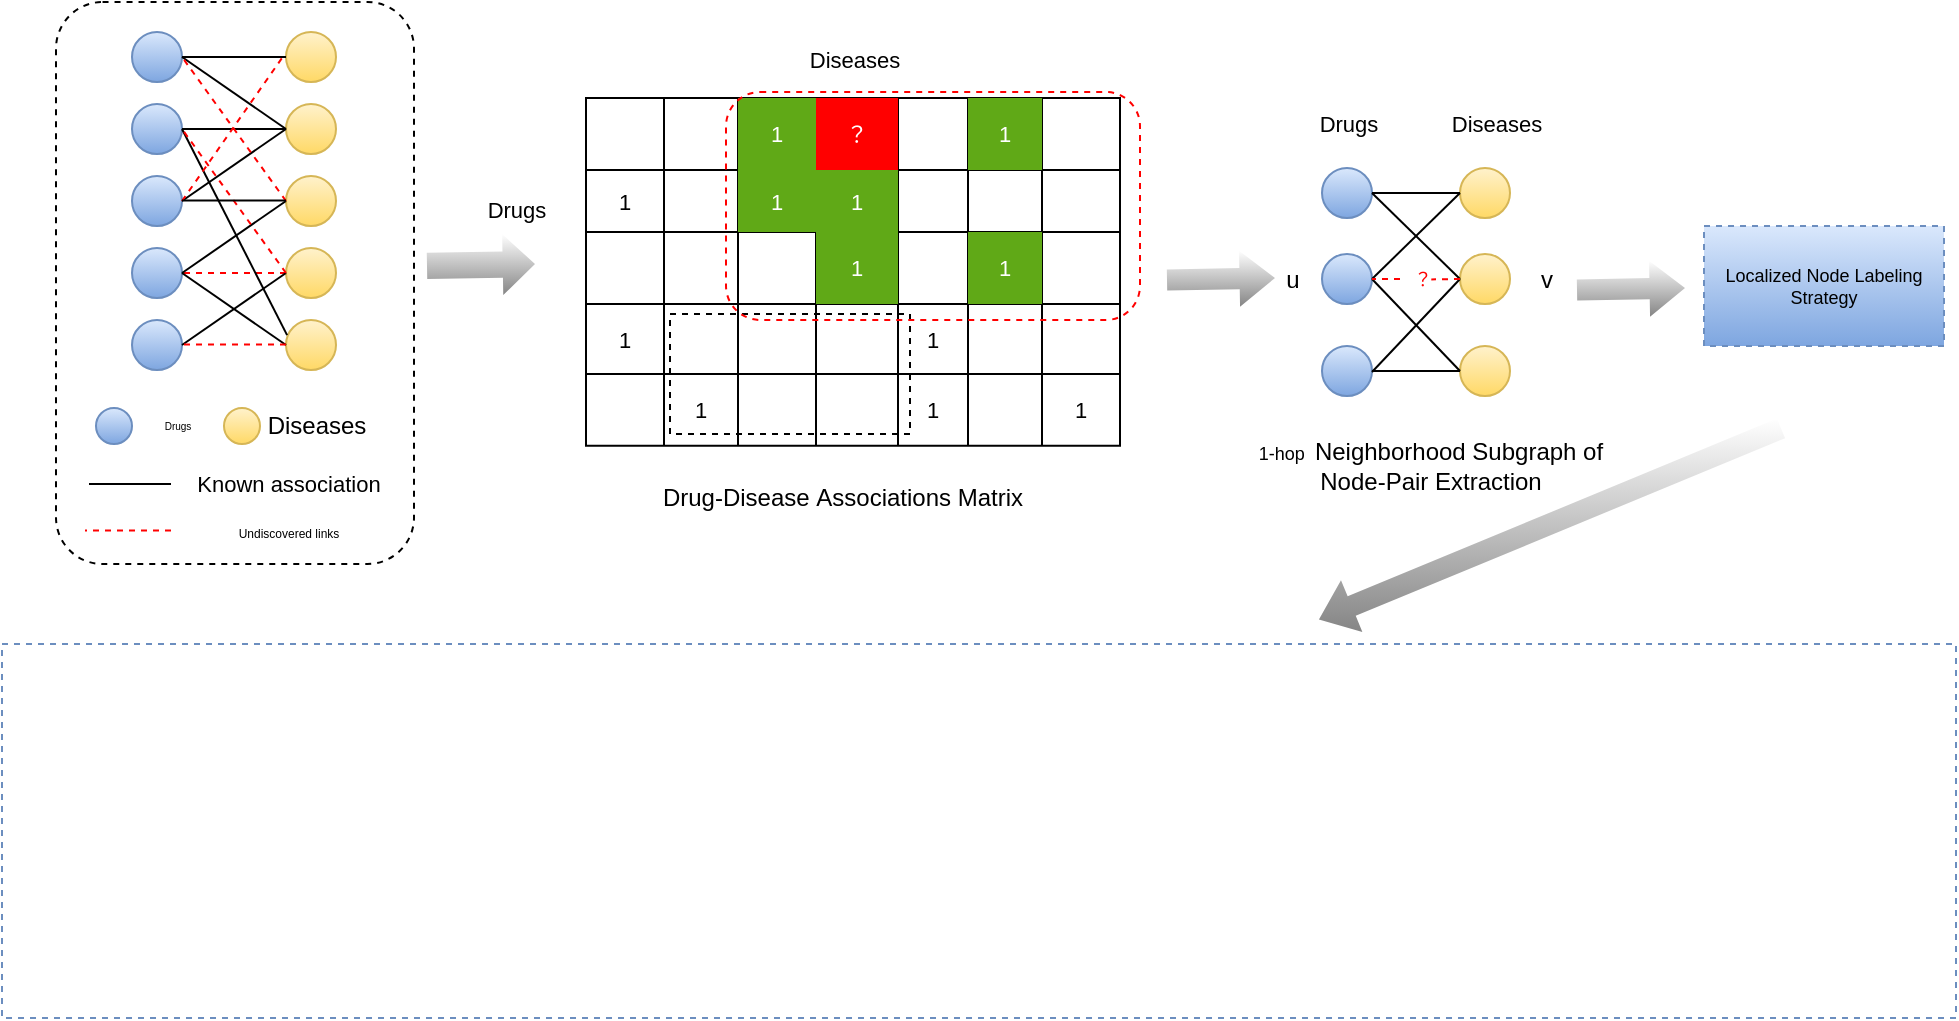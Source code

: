 <mxfile version="17.4.0" type="github"><diagram id="nzichOOmSURMl8vuzd4C" name="Page-1"><mxGraphModel dx="941" dy="1545" grid="0" gridSize="10" guides="1" tooltips="1" connect="1" arrows="1" fold="1" page="0" pageScale="1" pageWidth="1169" pageHeight="827" math="0" shadow="0"><root><mxCell id="0"/><mxCell id="1" style="" parent="0"/><mxCell id="6YiGRtF6zz8yhD4ga1EQ-23" value="" style="rounded=1;whiteSpace=wrap;html=1;glass=1;fillColor=none;dashed=1;strokeWidth=1;shadow=0;arcSize=13;" vertex="1" parent="1"><mxGeometry x="615" y="-547" width="179" height="281" as="geometry"/></mxCell><mxCell id="6YiGRtF6zz8yhD4ga1EQ-24" value="" style="ellipse;whiteSpace=wrap;html=1;aspect=fixed;rounded=0;sketch=0;strokeWidth=1;fillColor=#dae8fc;strokeColor=#6c8ebf;gradientColor=#7ea6e0;" vertex="1" parent="1"><mxGeometry x="653" y="-532" width="25" height="25" as="geometry"/></mxCell><mxCell id="6YiGRtF6zz8yhD4ga1EQ-25" value="" style="ellipse;whiteSpace=wrap;html=1;aspect=fixed;rounded=0;sketch=0;strokeWidth=1;fillColor=#dae8fc;strokeColor=#6c8ebf;gradientColor=#7ea6e0;" vertex="1" parent="1"><mxGeometry x="653" y="-496" width="25" height="25" as="geometry"/></mxCell><mxCell id="6YiGRtF6zz8yhD4ga1EQ-26" value="" style="ellipse;whiteSpace=wrap;html=1;aspect=fixed;rounded=0;sketch=0;strokeWidth=1;fillColor=#dae8fc;strokeColor=#6c8ebf;gradientColor=#7ea6e0;" vertex="1" parent="1"><mxGeometry x="653" y="-460" width="25" height="25" as="geometry"/></mxCell><mxCell id="6YiGRtF6zz8yhD4ga1EQ-27" value="" style="ellipse;whiteSpace=wrap;html=1;aspect=fixed;rounded=0;sketch=0;strokeWidth=1;fillColor=#dae8fc;strokeColor=#6c8ebf;gradientColor=#7ea6e0;" vertex="1" parent="1"><mxGeometry x="653" y="-424" width="25" height="25" as="geometry"/></mxCell><mxCell id="6YiGRtF6zz8yhD4ga1EQ-28" value="" style="ellipse;whiteSpace=wrap;html=1;aspect=fixed;rounded=0;sketch=0;strokeWidth=1;fillColor=#dae8fc;strokeColor=#6c8ebf;gradientColor=#7ea6e0;" vertex="1" parent="1"><mxGeometry x="653" y="-388" width="25" height="25" as="geometry"/></mxCell><mxCell id="6YiGRtF6zz8yhD4ga1EQ-29" value="" style="ellipse;whiteSpace=wrap;html=1;aspect=fixed;rounded=0;sketch=0;strokeWidth=1;fillColor=#fff2cc;strokeColor=#d6b656;gradientColor=#ffd966;" vertex="1" parent="1"><mxGeometry x="730" y="-532" width="25" height="25" as="geometry"/></mxCell><mxCell id="6YiGRtF6zz8yhD4ga1EQ-30" value="" style="ellipse;whiteSpace=wrap;html=1;aspect=fixed;rounded=0;sketch=0;strokeWidth=1;fillColor=#fff2cc;strokeColor=#d6b656;gradientColor=#ffd966;" vertex="1" parent="1"><mxGeometry x="730" y="-496" width="25" height="25" as="geometry"/></mxCell><mxCell id="6YiGRtF6zz8yhD4ga1EQ-31" value="" style="ellipse;whiteSpace=wrap;html=1;aspect=fixed;rounded=0;sketch=0;strokeWidth=1;fillColor=#fff2cc;strokeColor=#d6b656;gradientColor=#ffd966;" vertex="1" parent="1"><mxGeometry x="730" y="-460" width="25" height="25" as="geometry"/></mxCell><mxCell id="6YiGRtF6zz8yhD4ga1EQ-32" value="" style="ellipse;whiteSpace=wrap;html=1;aspect=fixed;rounded=0;sketch=0;strokeWidth=1;fillColor=#fff2cc;strokeColor=#d6b656;gradientColor=#ffd966;" vertex="1" parent="1"><mxGeometry x="730" y="-424" width="25" height="25" as="geometry"/></mxCell><mxCell id="6YiGRtF6zz8yhD4ga1EQ-33" value="" style="ellipse;whiteSpace=wrap;html=1;aspect=fixed;rounded=0;sketch=0;strokeWidth=1;fillColor=#fff2cc;strokeColor=#d6b656;gradientColor=#ffd966;" vertex="1" parent="1"><mxGeometry x="730" y="-388" width="25" height="25" as="geometry"/></mxCell><mxCell id="6YiGRtF6zz8yhD4ga1EQ-34" value="" style="endArrow=none;html=1;rounded=1;sketch=0;curved=0;entryX=0;entryY=0.5;entryDx=0;entryDy=0;exitX=1;exitY=0.5;exitDx=0;exitDy=0;" edge="1" parent="1" source="6YiGRtF6zz8yhD4ga1EQ-24" target="6YiGRtF6zz8yhD4ga1EQ-29"><mxGeometry width="50" height="50" relative="1" as="geometry"><mxPoint x="685" y="-478" as="sourcePoint"/><mxPoint x="735" y="-528" as="targetPoint"/></mxGeometry></mxCell><mxCell id="6YiGRtF6zz8yhD4ga1EQ-35" value="" style="endArrow=none;html=1;rounded=1;sketch=0;curved=0;entryX=1;entryY=0.5;entryDx=0;entryDy=0;exitX=0;exitY=0.5;exitDx=0;exitDy=0;" edge="1" parent="1" source="6YiGRtF6zz8yhD4ga1EQ-30" target="6YiGRtF6zz8yhD4ga1EQ-24"><mxGeometry width="50" height="50" relative="1" as="geometry"><mxPoint x="769" y="-376" as="sourcePoint"/><mxPoint x="819" y="-426" as="targetPoint"/></mxGeometry></mxCell><mxCell id="6YiGRtF6zz8yhD4ga1EQ-36" value="" style="endArrow=none;html=1;rounded=1;sketch=0;curved=0;exitX=0;exitY=0.5;exitDx=0;exitDy=0;entryX=1;entryY=0.5;entryDx=0;entryDy=0;" edge="1" parent="1" source="6YiGRtF6zz8yhD4ga1EQ-30" target="6YiGRtF6zz8yhD4ga1EQ-25"><mxGeometry width="50" height="50" relative="1" as="geometry"><mxPoint x="768.0" y="-473.5" as="sourcePoint"/><mxPoint x="688" y="-509.5" as="targetPoint"/></mxGeometry></mxCell><mxCell id="6YiGRtF6zz8yhD4ga1EQ-41" value="" style="endArrow=none;html=1;rounded=1;sketch=0;curved=0;exitX=0;exitY=0.5;exitDx=0;exitDy=0;entryX=1;entryY=0.5;entryDx=0;entryDy=0;" edge="1" parent="1"><mxGeometry width="50" height="50" relative="1" as="geometry"><mxPoint x="730" y="-483.5" as="sourcePoint"/><mxPoint x="678" y="-447.5" as="targetPoint"/></mxGeometry></mxCell><mxCell id="6YiGRtF6zz8yhD4ga1EQ-42" value="" style="endArrow=none;html=1;rounded=1;sketch=0;curved=0;exitX=0;exitY=0.5;exitDx=0;exitDy=0;entryX=1;entryY=0.5;entryDx=0;entryDy=0;dashed=1;strokeColor=#FF0000;" edge="1" parent="1" source="6YiGRtF6zz8yhD4ga1EQ-32" target="6YiGRtF6zz8yhD4ga1EQ-27"><mxGeometry width="50" height="50" relative="1" as="geometry"><mxPoint x="740" y="-473.5" as="sourcePoint"/><mxPoint x="688" y="-437.5" as="targetPoint"/></mxGeometry></mxCell><mxCell id="6YiGRtF6zz8yhD4ga1EQ-43" value="" style="endArrow=none;html=1;rounded=1;sketch=0;curved=0;exitX=0;exitY=0.5;exitDx=0;exitDy=0;entryX=1;entryY=0.5;entryDx=0;entryDy=0;" edge="1" parent="1" source="6YiGRtF6zz8yhD4ga1EQ-32" target="6YiGRtF6zz8yhD4ga1EQ-28"><mxGeometry width="50" height="50" relative="1" as="geometry"><mxPoint x="740" y="-401.5" as="sourcePoint"/><mxPoint x="688" y="-401.5" as="targetPoint"/></mxGeometry></mxCell><mxCell id="6YiGRtF6zz8yhD4ga1EQ-44" value="" style="endArrow=none;html=1;rounded=1;sketch=0;curved=0;exitX=0;exitY=0.5;exitDx=0;exitDy=0;entryX=1;entryY=0.5;entryDx=0;entryDy=0;" edge="1" parent="1" source="6YiGRtF6zz8yhD4ga1EQ-31" target="6YiGRtF6zz8yhD4ga1EQ-27"><mxGeometry width="50" height="50" relative="1" as="geometry"><mxPoint x="750" y="-391.5" as="sourcePoint"/><mxPoint x="698" y="-391.5" as="targetPoint"/></mxGeometry></mxCell><mxCell id="6YiGRtF6zz8yhD4ga1EQ-45" value="" style="endArrow=none;html=1;rounded=1;sketch=0;curved=0;exitX=0;exitY=0.5;exitDx=0;exitDy=0;entryX=1;entryY=0.5;entryDx=0;entryDy=0;" edge="1" parent="1" source="6YiGRtF6zz8yhD4ga1EQ-33" target="6YiGRtF6zz8yhD4ga1EQ-27"><mxGeometry width="50" height="50" relative="1" as="geometry"><mxPoint x="760" y="-381.5" as="sourcePoint"/><mxPoint x="708" y="-381.5" as="targetPoint"/></mxGeometry></mxCell><mxCell id="6YiGRtF6zz8yhD4ga1EQ-46" value="" style="endArrow=none;html=1;rounded=1;sketch=0;curved=0;exitX=0.022;exitY=0.302;exitDx=0;exitDy=0;exitPerimeter=0;entryX=1;entryY=0.5;entryDx=0;entryDy=0;" edge="1" parent="1" source="6YiGRtF6zz8yhD4ga1EQ-33" target="6YiGRtF6zz8yhD4ga1EQ-25"><mxGeometry width="50" height="50" relative="1" as="geometry"><mxPoint x="770" y="-371.5" as="sourcePoint"/><mxPoint x="718" y="-371" as="targetPoint"/></mxGeometry></mxCell><mxCell id="6YiGRtF6zz8yhD4ga1EQ-47" value="" style="endArrow=none;html=1;rounded=1;sketch=0;curved=0;exitX=0;exitY=0.5;exitDx=0;exitDy=0;entryX=1;entryY=0.5;entryDx=0;entryDy=0;strokeColor=#FF0000;dashed=1;" edge="1" parent="1"><mxGeometry width="50" height="50" relative="1" as="geometry"><mxPoint x="730" y="-375.78" as="sourcePoint"/><mxPoint x="678" y="-375.78" as="targetPoint"/></mxGeometry></mxCell><mxCell id="6YiGRtF6zz8yhD4ga1EQ-48" value="" style="endArrow=none;html=1;rounded=1;sketch=0;curved=0;exitX=0;exitY=0.5;exitDx=0;exitDy=0;entryX=1;entryY=0.5;entryDx=0;entryDy=0;strokeColor=#FF0000;dashed=1;" edge="1" parent="1" source="6YiGRtF6zz8yhD4ga1EQ-31" target="6YiGRtF6zz8yhD4ga1EQ-24"><mxGeometry width="50" height="50" relative="1" as="geometry"><mxPoint x="740" y="-365.78" as="sourcePoint"/><mxPoint x="688" y="-365.78" as="targetPoint"/></mxGeometry></mxCell><mxCell id="6YiGRtF6zz8yhD4ga1EQ-49" value="" style="endArrow=none;html=1;rounded=1;sketch=0;curved=0;exitX=1;exitY=0.5;exitDx=0;exitDy=0;strokeColor=#FF0000;dashed=1;" edge="1" parent="1" source="6YiGRtF6zz8yhD4ga1EQ-26"><mxGeometry width="50" height="50" relative="1" as="geometry"><mxPoint x="750" y="-355.78" as="sourcePoint"/><mxPoint x="728" y="-519" as="targetPoint"/></mxGeometry></mxCell><mxCell id="6YiGRtF6zz8yhD4ga1EQ-50" value="" style="endArrow=none;html=1;rounded=1;sketch=0;curved=0;exitX=0;exitY=0.5;exitDx=0;exitDy=0;entryX=1;entryY=0.5;entryDx=0;entryDy=0;strokeColor=#FF0000;dashed=1;" edge="1" parent="1" source="6YiGRtF6zz8yhD4ga1EQ-32" target="6YiGRtF6zz8yhD4ga1EQ-25"><mxGeometry width="50" height="50" relative="1" as="geometry"><mxPoint x="760" y="-345.78" as="sourcePoint"/><mxPoint x="708" y="-345.78" as="targetPoint"/></mxGeometry></mxCell><mxCell id="6YiGRtF6zz8yhD4ga1EQ-53" value="" style="endArrow=none;html=1;rounded=1;sketch=0;curved=0;exitX=0;exitY=0.5;exitDx=0;exitDy=0;entryX=1;entryY=0.5;entryDx=0;entryDy=0;strokeColor=#000000;" edge="1" parent="1"><mxGeometry width="50" height="50" relative="1" as="geometry"><mxPoint x="730" y="-447.78" as="sourcePoint"/><mxPoint x="678" y="-447.78" as="targetPoint"/></mxGeometry></mxCell><mxCell id="6YiGRtF6zz8yhD4ga1EQ-55" value="" style="ellipse;whiteSpace=wrap;html=1;aspect=fixed;rounded=0;sketch=0;strokeWidth=1;fillColor=#dae8fc;strokeColor=#6c8ebf;gradientColor=#7ea6e0;" vertex="1" parent="1"><mxGeometry x="635" y="-344" width="18" height="18" as="geometry"/></mxCell><mxCell id="6YiGRtF6zz8yhD4ga1EQ-57" value="&lt;p&gt;&lt;font style=&quot;font-size: 6px&quot;&gt;Undiscovered links&lt;/font&gt;&lt;/p&gt;" style="text;html=1;align=center;verticalAlign=middle;resizable=0;points=[];autosize=1;strokeColor=none;fillColor=none;strokeWidth=1;" vertex="1" parent="1"><mxGeometry x="675.5" y="-304" width="111" height="42" as="geometry"/></mxCell><mxCell id="6YiGRtF6zz8yhD4ga1EQ-59" value="Diseases" style="text;html=1;align=center;verticalAlign=middle;resizable=0;points=[];autosize=1;strokeColor=none;fillColor=none;" vertex="1" parent="1"><mxGeometry x="715" y="-344" width="60" height="18" as="geometry"/></mxCell><mxCell id="6YiGRtF6zz8yhD4ga1EQ-60" value="&lt;p&gt;&lt;font style=&quot;font-size: 5px&quot;&gt;Drugs&lt;/font&gt;&lt;/p&gt;" style="text;html=1;strokeColor=none;fillColor=none;align=center;verticalAlign=middle;whiteSpace=wrap;rounded=0;sketch=0;fontSize=6;" vertex="1" parent="1"><mxGeometry x="658" y="-345" width="36" height="19" as="geometry"/></mxCell><mxCell id="6YiGRtF6zz8yhD4ga1EQ-68" value="" style="ellipse;whiteSpace=wrap;html=1;aspect=fixed;rounded=0;sketch=0;strokeWidth=1;fillColor=#fff2cc;strokeColor=#d6b656;gradientColor=#ffd966;" vertex="1" parent="1"><mxGeometry x="699" y="-344" width="18" height="18" as="geometry"/></mxCell><mxCell id="6YiGRtF6zz8yhD4ga1EQ-76" value="" style="endArrow=none;html=1;rounded=1;sketch=0;fontSize=6;strokeColor=#000000;curved=0;strokeWidth=1;labelBackgroundColor=none;" edge="1" parent="1"><mxGeometry width="50" height="50" relative="1" as="geometry"><mxPoint x="672.5" y="-306" as="sourcePoint"/><mxPoint x="631.5" y="-306" as="targetPoint"/></mxGeometry></mxCell><mxCell id="6YiGRtF6zz8yhD4ga1EQ-77" value="&lt;font style=&quot;font-size: 11px&quot;&gt;Known association&lt;/font&gt;" style="text;html=1;strokeColor=none;fillColor=none;align=center;verticalAlign=middle;whiteSpace=wrap;rounded=0;sketch=0;fontSize=6;" vertex="1" parent="1"><mxGeometry x="675.5" y="-314" width="111" height="16" as="geometry"/></mxCell><mxCell id="6YiGRtF6zz8yhD4ga1EQ-79" value="" style="endArrow=none;html=1;rounded=1;sketch=0;curved=0;strokeColor=#FF0000;dashed=1;" edge="1" parent="1"><mxGeometry width="50" height="50" relative="1" as="geometry"><mxPoint x="672.5" y="-282.788" as="sourcePoint"/><mxPoint x="629.5" y="-282.788" as="targetPoint"/></mxGeometry></mxCell><mxCell id="6YiGRtF6zz8yhD4ga1EQ-81" style="edgeStyle=orthogonalEdgeStyle;curved=0;rounded=1;sketch=0;orthogonalLoop=1;jettySize=auto;html=1;exitX=0.5;exitY=1;exitDx=0;exitDy=0;fontSize=11;strokeColor=#000000;strokeWidth=1;" edge="1" parent="1" source="6YiGRtF6zz8yhD4ga1EQ-23" target="6YiGRtF6zz8yhD4ga1EQ-23"><mxGeometry relative="1" as="geometry"/></mxCell><mxCell id="6YiGRtF6zz8yhD4ga1EQ-96" value="" style="shape=tableRow;horizontal=0;startSize=0;swimlaneHead=0;swimlaneBody=0;top=0;left=0;bottom=0;right=0;collapsible=0;dropTarget=0;fillColor=none;points=[[0,0.5],[1,0.5]];portConstraint=eastwest;rounded=0;sketch=0;fontSize=11;strokeWidth=1;" vertex="1" parent="1"><mxGeometry x="849" y="-287" width="180" height="40" as="geometry"/></mxCell><mxCell id="6YiGRtF6zz8yhD4ga1EQ-97" value="" style="shape=partialRectangle;html=1;whiteSpace=wrap;connectable=0;fillColor=none;top=0;left=0;bottom=0;right=0;overflow=hidden;rounded=0;sketch=0;fontSize=11;strokeWidth=1;" vertex="1" parent="6YiGRtF6zz8yhD4ga1EQ-96"><mxGeometry x="74" y="4" width="60" height="40" as="geometry"><mxRectangle width="60" height="40" as="alternateBounds"/></mxGeometry></mxCell><mxCell id="6YiGRtF6zz8yhD4ga1EQ-98" value="" style="shape=partialRectangle;html=1;whiteSpace=wrap;connectable=0;fillColor=none;top=0;left=0;bottom=0;right=0;overflow=hidden;rounded=0;sketch=0;fontSize=11;strokeWidth=1;" vertex="1" parent="6YiGRtF6zz8yhD4ga1EQ-96"><mxGeometry x="60" width="60" height="40" as="geometry"><mxRectangle width="60" height="40" as="alternateBounds"/></mxGeometry></mxCell><mxCell id="6YiGRtF6zz8yhD4ga1EQ-99" value="" style="shape=partialRectangle;html=1;whiteSpace=wrap;connectable=0;fillColor=none;top=0;left=0;bottom=0;right=0;overflow=hidden;pointerEvents=1;rounded=0;sketch=0;fontSize=11;strokeWidth=1;" vertex="1" parent="6YiGRtF6zz8yhD4ga1EQ-96"><mxGeometry x="120" width="60" height="40" as="geometry"><mxRectangle width="60" height="40" as="alternateBounds"/></mxGeometry></mxCell><mxCell id="6YiGRtF6zz8yhD4ga1EQ-100" value="" style="shape=partialRectangle;html=1;whiteSpace=wrap;connectable=0;fillColor=none;top=0;left=0;bottom=0;right=0;overflow=hidden;pointerEvents=1;rounded=0;sketch=0;fontSize=11;strokeWidth=1;" vertex="1" parent="1"><mxGeometry x="945" y="-348" width="60" height="40" as="geometry"><mxRectangle width="60" height="40" as="alternateBounds"/></mxGeometry></mxCell><mxCell id="6YiGRtF6zz8yhD4ga1EQ-114" value="" style="shape=table;startSize=0;container=1;collapsible=0;childLayout=tableLayout;rounded=0;shadow=0;sketch=0;fontSize=11;strokeWidth=1;" vertex="1" parent="1"><mxGeometry x="880" y="-499" width="267" height="173.905" as="geometry"/></mxCell><mxCell id="6YiGRtF6zz8yhD4ga1EQ-115" value="" style="shape=tableRow;horizontal=0;startSize=0;swimlaneHead=0;swimlaneBody=0;top=0;left=0;bottom=0;right=0;collapsible=0;dropTarget=0;fillColor=none;points=[[0,0.5],[1,0.5]];portConstraint=eastwest;rounded=0;shadow=0;sketch=0;fontSize=11;strokeWidth=1;strokeColor=#000000;" vertex="1" parent="6YiGRtF6zz8yhD4ga1EQ-114"><mxGeometry width="267" height="36" as="geometry"/></mxCell><mxCell id="6YiGRtF6zz8yhD4ga1EQ-116" value="" style="shape=partialRectangle;html=1;whiteSpace=wrap;connectable=0;overflow=hidden;fillColor=none;top=0;left=0;bottom=0;right=0;pointerEvents=1;rounded=0;shadow=0;sketch=0;fontSize=11;strokeWidth=1;" vertex="1" parent="6YiGRtF6zz8yhD4ga1EQ-115"><mxGeometry width="39" height="36" as="geometry"><mxRectangle width="39" height="36" as="alternateBounds"/></mxGeometry></mxCell><mxCell id="6YiGRtF6zz8yhD4ga1EQ-117" value="" style="shape=partialRectangle;html=1;whiteSpace=wrap;connectable=0;overflow=hidden;fillColor=none;top=0;left=0;bottom=0;right=0;pointerEvents=1;rounded=0;shadow=0;sketch=0;fontSize=11;strokeWidth=1;" vertex="1" parent="6YiGRtF6zz8yhD4ga1EQ-115"><mxGeometry x="39" width="37" height="36" as="geometry"><mxRectangle width="37" height="36" as="alternateBounds"/></mxGeometry></mxCell><mxCell id="6YiGRtF6zz8yhD4ga1EQ-118" value="1" style="shape=partialRectangle;html=1;whiteSpace=wrap;connectable=0;overflow=hidden;fillColor=#60a917;top=0;left=0;bottom=0;right=0;pointerEvents=1;rounded=0;shadow=0;sketch=0;fontSize=11;strokeWidth=1;fontColor=#ffffff;strokeColor=#2D7600;" vertex="1" parent="6YiGRtF6zz8yhD4ga1EQ-115"><mxGeometry x="76" width="39" height="36" as="geometry"><mxRectangle width="39" height="36" as="alternateBounds"/></mxGeometry></mxCell><mxCell id="6YiGRtF6zz8yhD4ga1EQ-119" value="？" style="shape=partialRectangle;html=1;whiteSpace=wrap;connectable=0;overflow=hidden;fillColor=#FF0000;top=0;left=0;bottom=0;right=0;pointerEvents=1;rounded=0;shadow=0;sketch=0;fontSize=11;strokeWidth=1;strokeColor=#2D7600;fontColor=#ffffff;" vertex="1" parent="6YiGRtF6zz8yhD4ga1EQ-115"><mxGeometry x="115" width="41" height="36" as="geometry"><mxRectangle width="41" height="36" as="alternateBounds"/></mxGeometry></mxCell><mxCell id="6YiGRtF6zz8yhD4ga1EQ-120" value="" style="shape=partialRectangle;html=1;whiteSpace=wrap;connectable=0;overflow=hidden;fillColor=none;top=0;left=0;bottom=0;right=0;pointerEvents=1;rounded=0;shadow=0;sketch=0;fontSize=11;strokeWidth=1;" vertex="1" parent="6YiGRtF6zz8yhD4ga1EQ-115"><mxGeometry x="156" width="35" height="36" as="geometry"><mxRectangle width="35" height="36" as="alternateBounds"/></mxGeometry></mxCell><mxCell id="6YiGRtF6zz8yhD4ga1EQ-121" value="1" style="shape=partialRectangle;html=1;whiteSpace=wrap;connectable=0;overflow=hidden;fillColor=#60a917;top=0;left=0;bottom=0;right=0;pointerEvents=1;rounded=0;shadow=0;sketch=0;fontSize=11;strokeWidth=1;strokeColor=#2D7600;fontColor=#ffffff;" vertex="1" parent="6YiGRtF6zz8yhD4ga1EQ-115"><mxGeometry x="191" width="37" height="36" as="geometry"><mxRectangle width="37" height="36" as="alternateBounds"/></mxGeometry></mxCell><mxCell id="6YiGRtF6zz8yhD4ga1EQ-122" value="" style="shape=partialRectangle;html=1;whiteSpace=wrap;connectable=0;overflow=hidden;top=0;left=0;bottom=0;right=0;pointerEvents=1;rounded=0;shadow=0;sketch=0;fontSize=11;strokeWidth=1;fillColor=none;" vertex="1" parent="6YiGRtF6zz8yhD4ga1EQ-115"><mxGeometry x="228" width="39" height="36" as="geometry"><mxRectangle width="39" height="36" as="alternateBounds"/></mxGeometry></mxCell><mxCell id="6YiGRtF6zz8yhD4ga1EQ-123" value="" style="shape=tableRow;horizontal=0;startSize=0;swimlaneHead=0;swimlaneBody=0;top=0;left=0;bottom=0;right=0;collapsible=0;dropTarget=0;fillColor=none;points=[[0,0.5],[1,0.5]];portConstraint=eastwest;rounded=0;shadow=0;sketch=0;fontSize=11;strokeWidth=1;" vertex="1" parent="6YiGRtF6zz8yhD4ga1EQ-114"><mxGeometry y="36" width="267" height="31" as="geometry"/></mxCell><mxCell id="6YiGRtF6zz8yhD4ga1EQ-124" value="1" style="shape=partialRectangle;html=1;whiteSpace=wrap;connectable=0;overflow=hidden;fillColor=none;top=0;left=0;bottom=0;right=0;pointerEvents=1;rounded=0;shadow=0;sketch=0;fontSize=11;strokeWidth=1;" vertex="1" parent="6YiGRtF6zz8yhD4ga1EQ-123"><mxGeometry width="39" height="31" as="geometry"><mxRectangle width="39" height="31" as="alternateBounds"/></mxGeometry></mxCell><mxCell id="6YiGRtF6zz8yhD4ga1EQ-125" value="" style="shape=partialRectangle;html=1;whiteSpace=wrap;connectable=0;overflow=hidden;fillColor=none;top=0;left=0;bottom=0;right=0;pointerEvents=1;rounded=0;shadow=0;sketch=0;fontSize=11;strokeWidth=1;" vertex="1" parent="6YiGRtF6zz8yhD4ga1EQ-123"><mxGeometry x="39" width="37" height="31" as="geometry"><mxRectangle width="37" height="31" as="alternateBounds"/></mxGeometry></mxCell><mxCell id="6YiGRtF6zz8yhD4ga1EQ-126" value="1" style="shape=partialRectangle;html=1;whiteSpace=wrap;connectable=0;overflow=hidden;top=0;left=0;bottom=0;right=0;pointerEvents=1;rounded=0;shadow=0;sketch=0;fontSize=11;strokeWidth=1;fillColor=#60a917;fontColor=#ffffff;strokeColor=#2D7600;" vertex="1" parent="6YiGRtF6zz8yhD4ga1EQ-123"><mxGeometry x="76" width="39" height="31" as="geometry"><mxRectangle width="39" height="31" as="alternateBounds"/></mxGeometry></mxCell><mxCell id="6YiGRtF6zz8yhD4ga1EQ-127" value="1" style="shape=partialRectangle;html=1;whiteSpace=wrap;connectable=0;overflow=hidden;fillColor=#60a917;top=0;left=0;bottom=0;right=0;pointerEvents=1;rounded=0;shadow=0;sketch=0;fontSize=11;strokeWidth=1;strokeColor=#2D7600;fontColor=#ffffff;" vertex="1" parent="6YiGRtF6zz8yhD4ga1EQ-123"><mxGeometry x="115" width="41" height="31" as="geometry"><mxRectangle width="41" height="31" as="alternateBounds"/></mxGeometry></mxCell><mxCell id="6YiGRtF6zz8yhD4ga1EQ-128" value="" style="shape=partialRectangle;html=1;whiteSpace=wrap;connectable=0;overflow=hidden;fillColor=none;top=0;left=0;bottom=0;right=0;pointerEvents=1;rounded=0;shadow=0;sketch=0;fontSize=11;strokeWidth=1;fontColor=#ffffff;strokeColor=#2D7600;" vertex="1" parent="6YiGRtF6zz8yhD4ga1EQ-123"><mxGeometry x="156" width="35" height="31" as="geometry"><mxRectangle width="35" height="31" as="alternateBounds"/></mxGeometry></mxCell><mxCell id="6YiGRtF6zz8yhD4ga1EQ-129" value="" style="shape=partialRectangle;html=1;whiteSpace=wrap;connectable=0;overflow=hidden;fillColor=none;top=0;left=0;bottom=0;right=0;pointerEvents=1;rounded=0;shadow=0;sketch=0;fontSize=11;strokeWidth=1;strokeColor=#2D7600;fontColor=#ffffff;" vertex="1" parent="6YiGRtF6zz8yhD4ga1EQ-123"><mxGeometry x="191" width="37" height="31" as="geometry"><mxRectangle width="37" height="31" as="alternateBounds"/></mxGeometry></mxCell><mxCell id="6YiGRtF6zz8yhD4ga1EQ-130" value="" style="shape=partialRectangle;html=1;whiteSpace=wrap;connectable=0;overflow=hidden;fillColor=none;top=0;left=0;bottom=0;right=0;pointerEvents=1;rounded=0;shadow=0;sketch=0;fontSize=11;strokeWidth=1;" vertex="1" parent="6YiGRtF6zz8yhD4ga1EQ-123"><mxGeometry x="228" width="39" height="31" as="geometry"><mxRectangle width="39" height="31" as="alternateBounds"/></mxGeometry></mxCell><mxCell id="6YiGRtF6zz8yhD4ga1EQ-131" value="" style="shape=tableRow;horizontal=0;startSize=0;swimlaneHead=0;swimlaneBody=0;top=0;left=0;bottom=0;right=0;collapsible=0;dropTarget=0;fillColor=none;points=[[0,0.5],[1,0.5]];portConstraint=eastwest;rounded=0;shadow=0;sketch=0;fontSize=11;strokeWidth=1;" vertex="1" parent="6YiGRtF6zz8yhD4ga1EQ-114"><mxGeometry y="67" width="267" height="36" as="geometry"/></mxCell><mxCell id="6YiGRtF6zz8yhD4ga1EQ-132" value="" style="shape=partialRectangle;html=1;whiteSpace=wrap;connectable=0;overflow=hidden;fillColor=none;top=0;left=0;bottom=0;right=0;pointerEvents=1;rounded=0;shadow=0;sketch=0;fontSize=11;strokeWidth=1;" vertex="1" parent="6YiGRtF6zz8yhD4ga1EQ-131"><mxGeometry width="39" height="36" as="geometry"><mxRectangle width="39" height="36" as="alternateBounds"/></mxGeometry></mxCell><mxCell id="6YiGRtF6zz8yhD4ga1EQ-133" value="" style="shape=partialRectangle;html=1;whiteSpace=wrap;connectable=0;overflow=hidden;fillColor=none;top=0;left=0;bottom=0;right=0;pointerEvents=1;rounded=0;shadow=0;sketch=0;fontSize=11;strokeWidth=1;" vertex="1" parent="6YiGRtF6zz8yhD4ga1EQ-131"><mxGeometry x="39" width="37" height="36" as="geometry"><mxRectangle width="37" height="36" as="alternateBounds"/></mxGeometry></mxCell><mxCell id="6YiGRtF6zz8yhD4ga1EQ-134" value="" style="shape=partialRectangle;html=1;whiteSpace=wrap;connectable=0;overflow=hidden;fillColor=none;top=0;left=0;bottom=0;right=0;pointerEvents=1;rounded=0;shadow=0;sketch=0;fontSize=11;strokeWidth=1;fontColor=#ffffff;strokeColor=#2D7600;" vertex="1" parent="6YiGRtF6zz8yhD4ga1EQ-131"><mxGeometry x="76" width="39" height="36" as="geometry"><mxRectangle width="39" height="36" as="alternateBounds"/></mxGeometry></mxCell><mxCell id="6YiGRtF6zz8yhD4ga1EQ-135" value="1" style="shape=partialRectangle;html=1;whiteSpace=wrap;connectable=0;overflow=hidden;fillColor=#60a917;top=0;left=0;bottom=0;right=0;pointerEvents=1;rounded=0;shadow=0;sketch=0;fontSize=11;strokeWidth=1;fontColor=#ffffff;strokeColor=#2D7600;" vertex="1" parent="6YiGRtF6zz8yhD4ga1EQ-131"><mxGeometry x="115" width="41" height="36" as="geometry"><mxRectangle width="41" height="36" as="alternateBounds"/></mxGeometry></mxCell><mxCell id="6YiGRtF6zz8yhD4ga1EQ-136" value="" style="shape=partialRectangle;html=1;whiteSpace=wrap;connectable=0;overflow=hidden;fillColor=none;top=0;left=0;bottom=0;right=0;pointerEvents=1;rounded=0;shadow=0;sketch=0;fontSize=11;strokeWidth=1;" vertex="1" parent="6YiGRtF6zz8yhD4ga1EQ-131"><mxGeometry x="156" width="35" height="36" as="geometry"><mxRectangle width="35" height="36" as="alternateBounds"/></mxGeometry></mxCell><mxCell id="6YiGRtF6zz8yhD4ga1EQ-137" value="1" style="shape=partialRectangle;html=1;whiteSpace=wrap;connectable=0;overflow=hidden;fillColor=#60a917;top=0;left=0;bottom=0;right=0;pointerEvents=1;rounded=0;shadow=0;sketch=0;fontSize=11;strokeWidth=1;strokeColor=#2D7600;fontColor=#ffffff;" vertex="1" parent="6YiGRtF6zz8yhD4ga1EQ-131"><mxGeometry x="191" width="37" height="36" as="geometry"><mxRectangle width="37" height="36" as="alternateBounds"/></mxGeometry></mxCell><mxCell id="6YiGRtF6zz8yhD4ga1EQ-138" value="" style="shape=partialRectangle;html=1;whiteSpace=wrap;connectable=0;overflow=hidden;fillColor=none;top=0;left=0;bottom=0;right=0;pointerEvents=1;rounded=0;shadow=0;sketch=0;fontSize=11;strokeWidth=1;strokeColor=#2D7600;fontColor=#ffffff;" vertex="1" parent="6YiGRtF6zz8yhD4ga1EQ-131"><mxGeometry x="228" width="39" height="36" as="geometry"><mxRectangle width="39" height="36" as="alternateBounds"/></mxGeometry></mxCell><mxCell id="6YiGRtF6zz8yhD4ga1EQ-139" value="" style="shape=tableRow;horizontal=0;startSize=0;swimlaneHead=0;swimlaneBody=0;top=0;left=0;bottom=0;right=0;collapsible=0;dropTarget=0;fillColor=none;points=[[0,0.5],[1,0.5]];portConstraint=eastwest;rounded=0;shadow=0;sketch=0;fontSize=11;strokeWidth=1;" vertex="1" parent="6YiGRtF6zz8yhD4ga1EQ-114"><mxGeometry y="103" width="267" height="35" as="geometry"/></mxCell><mxCell id="6YiGRtF6zz8yhD4ga1EQ-140" value="1" style="shape=partialRectangle;html=1;whiteSpace=wrap;connectable=0;overflow=hidden;fillColor=none;top=0;left=0;bottom=0;right=0;pointerEvents=1;rounded=0;shadow=0;sketch=0;fontSize=11;strokeWidth=1;" vertex="1" parent="6YiGRtF6zz8yhD4ga1EQ-139"><mxGeometry width="39" height="35" as="geometry"><mxRectangle width="39" height="35" as="alternateBounds"/></mxGeometry></mxCell><mxCell id="6YiGRtF6zz8yhD4ga1EQ-141" value="" style="shape=partialRectangle;html=1;whiteSpace=wrap;connectable=0;overflow=hidden;fillColor=none;top=0;left=0;bottom=0;right=0;pointerEvents=1;rounded=0;shadow=0;sketch=0;fontSize=11;strokeWidth=1;" vertex="1" parent="6YiGRtF6zz8yhD4ga1EQ-139"><mxGeometry x="39" width="37" height="35" as="geometry"><mxRectangle width="37" height="35" as="alternateBounds"/></mxGeometry></mxCell><mxCell id="6YiGRtF6zz8yhD4ga1EQ-142" value="" style="shape=partialRectangle;html=1;whiteSpace=wrap;connectable=0;overflow=hidden;fillColor=none;top=0;left=0;bottom=0;right=0;pointerEvents=1;rounded=0;shadow=0;sketch=0;fontSize=11;strokeWidth=1;" vertex="1" parent="6YiGRtF6zz8yhD4ga1EQ-139"><mxGeometry x="76" width="39" height="35" as="geometry"><mxRectangle width="39" height="35" as="alternateBounds"/></mxGeometry></mxCell><mxCell id="6YiGRtF6zz8yhD4ga1EQ-143" value="" style="shape=partialRectangle;html=1;whiteSpace=wrap;connectable=0;overflow=hidden;fillColor=none;top=0;left=0;bottom=0;right=0;pointerEvents=1;rounded=0;shadow=0;sketch=0;fontSize=11;strokeWidth=1;" vertex="1" parent="6YiGRtF6zz8yhD4ga1EQ-139"><mxGeometry x="115" width="41" height="35" as="geometry"><mxRectangle width="41" height="35" as="alternateBounds"/></mxGeometry></mxCell><mxCell id="6YiGRtF6zz8yhD4ga1EQ-144" value="1" style="shape=partialRectangle;html=1;whiteSpace=wrap;connectable=0;overflow=hidden;fillColor=none;top=0;left=0;bottom=0;right=0;pointerEvents=1;rounded=0;shadow=0;sketch=0;fontSize=11;strokeWidth=1;" vertex="1" parent="6YiGRtF6zz8yhD4ga1EQ-139"><mxGeometry x="156" width="35" height="35" as="geometry"><mxRectangle width="35" height="35" as="alternateBounds"/></mxGeometry></mxCell><mxCell id="6YiGRtF6zz8yhD4ga1EQ-145" value="" style="shape=partialRectangle;html=1;whiteSpace=wrap;connectable=0;overflow=hidden;fillColor=none;top=0;left=0;bottom=0;right=0;pointerEvents=1;rounded=0;shadow=0;sketch=0;fontSize=11;strokeWidth=1;" vertex="1" parent="6YiGRtF6zz8yhD4ga1EQ-139"><mxGeometry x="191" width="37" height="35" as="geometry"><mxRectangle width="37" height="35" as="alternateBounds"/></mxGeometry></mxCell><mxCell id="6YiGRtF6zz8yhD4ga1EQ-146" value="" style="shape=partialRectangle;html=1;whiteSpace=wrap;connectable=0;overflow=hidden;fillColor=none;top=0;left=0;bottom=0;right=0;pointerEvents=1;rounded=0;shadow=0;sketch=0;fontSize=11;strokeWidth=1;" vertex="1" parent="6YiGRtF6zz8yhD4ga1EQ-139"><mxGeometry x="228" width="39" height="35" as="geometry"><mxRectangle width="39" height="35" as="alternateBounds"/></mxGeometry></mxCell><mxCell id="6YiGRtF6zz8yhD4ga1EQ-147" value="" style="shape=tableRow;horizontal=0;startSize=0;swimlaneHead=0;swimlaneBody=0;top=0;left=0;bottom=0;right=0;collapsible=0;dropTarget=0;fillColor=none;points=[[0,0.5],[1,0.5]];portConstraint=eastwest;rounded=0;shadow=0;sketch=0;fontSize=11;strokeWidth=1;" vertex="1" parent="6YiGRtF6zz8yhD4ga1EQ-114"><mxGeometry y="138" width="267" height="36" as="geometry"/></mxCell><mxCell id="6YiGRtF6zz8yhD4ga1EQ-148" value="" style="shape=partialRectangle;html=1;whiteSpace=wrap;connectable=0;overflow=hidden;fillColor=none;top=0;left=0;bottom=0;right=0;pointerEvents=1;rounded=0;shadow=0;sketch=0;fontSize=11;strokeWidth=1;" vertex="1" parent="6YiGRtF6zz8yhD4ga1EQ-147"><mxGeometry width="39" height="36" as="geometry"><mxRectangle width="39" height="36" as="alternateBounds"/></mxGeometry></mxCell><mxCell id="6YiGRtF6zz8yhD4ga1EQ-149" value="1" style="shape=partialRectangle;html=1;whiteSpace=wrap;connectable=0;overflow=hidden;fillColor=none;top=0;left=0;bottom=0;right=0;pointerEvents=1;rounded=0;shadow=0;sketch=0;fontSize=11;strokeWidth=1;" vertex="1" parent="6YiGRtF6zz8yhD4ga1EQ-147"><mxGeometry x="39" width="37" height="36" as="geometry"><mxRectangle width="37" height="36" as="alternateBounds"/></mxGeometry></mxCell><mxCell id="6YiGRtF6zz8yhD4ga1EQ-150" value="" style="shape=partialRectangle;html=1;whiteSpace=wrap;connectable=0;overflow=hidden;fillColor=none;top=0;left=0;bottom=0;right=0;pointerEvents=1;rounded=0;shadow=0;sketch=0;fontSize=11;strokeWidth=1;" vertex="1" parent="6YiGRtF6zz8yhD4ga1EQ-147"><mxGeometry x="76" width="39" height="36" as="geometry"><mxRectangle width="39" height="36" as="alternateBounds"/></mxGeometry></mxCell><mxCell id="6YiGRtF6zz8yhD4ga1EQ-151" value="" style="shape=partialRectangle;html=1;whiteSpace=wrap;connectable=0;overflow=hidden;fillColor=none;top=0;left=0;bottom=0;right=0;pointerEvents=1;rounded=0;shadow=0;sketch=0;fontSize=11;strokeWidth=1;" vertex="1" parent="6YiGRtF6zz8yhD4ga1EQ-147"><mxGeometry x="115" width="41" height="36" as="geometry"><mxRectangle width="41" height="36" as="alternateBounds"/></mxGeometry></mxCell><mxCell id="6YiGRtF6zz8yhD4ga1EQ-152" value="1" style="shape=partialRectangle;html=1;whiteSpace=wrap;connectable=0;overflow=hidden;fillColor=none;top=0;left=0;bottom=0;right=0;pointerEvents=1;rounded=0;shadow=0;sketch=0;fontSize=11;strokeWidth=1;" vertex="1" parent="6YiGRtF6zz8yhD4ga1EQ-147"><mxGeometry x="156" width="35" height="36" as="geometry"><mxRectangle width="35" height="36" as="alternateBounds"/></mxGeometry></mxCell><mxCell id="6YiGRtF6zz8yhD4ga1EQ-153" value="" style="shape=partialRectangle;html=1;whiteSpace=wrap;connectable=0;overflow=hidden;fillColor=none;top=0;left=0;bottom=0;right=0;pointerEvents=1;rounded=0;shadow=0;sketch=0;fontSize=11;strokeWidth=1;" vertex="1" parent="6YiGRtF6zz8yhD4ga1EQ-147"><mxGeometry x="191" width="37" height="36" as="geometry"><mxRectangle width="37" height="36" as="alternateBounds"/></mxGeometry></mxCell><mxCell id="6YiGRtF6zz8yhD4ga1EQ-154" value="1" style="shape=partialRectangle;html=1;whiteSpace=wrap;connectable=0;overflow=hidden;fillColor=none;top=0;left=0;bottom=0;right=0;pointerEvents=1;rounded=0;shadow=0;sketch=0;fontSize=11;strokeWidth=1;" vertex="1" parent="6YiGRtF6zz8yhD4ga1EQ-147"><mxGeometry x="228" width="39" height="36" as="geometry"><mxRectangle width="39" height="36" as="alternateBounds"/></mxGeometry></mxCell><mxCell id="6YiGRtF6zz8yhD4ga1EQ-155" value="Drugs" style="text;html=1;align=center;verticalAlign=middle;resizable=0;points=[];autosize=1;strokeColor=none;fillColor=none;fontSize=11;" vertex="1" parent="1"><mxGeometry x="824" y="-452" width="42" height="17" as="geometry"/></mxCell><mxCell id="6YiGRtF6zz8yhD4ga1EQ-156" value="Diseases" style="text;html=1;align=center;verticalAlign=middle;resizable=0;points=[];autosize=1;strokeColor=none;fillColor=none;fontSize=11;" vertex="1" parent="1"><mxGeometry x="984" y="-527" width="59" height="17" as="geometry"/></mxCell><mxCell id="6YiGRtF6zz8yhD4ga1EQ-166" value="&lt;span lang=&quot;EN-US&quot;&gt;&lt;font style=&quot;font-size: 12px&quot;&gt;Drug-Disease&amp;nbsp;Associations Matrix&lt;br&gt;&lt;/font&gt;&lt;/span&gt;" style="text;html=1;align=center;verticalAlign=middle;resizable=0;points=[];autosize=1;strokeColor=none;fillColor=none;fontSize=11;" vertex="1" parent="1"><mxGeometry x="913" y="-308" width="189" height="17" as="geometry"/></mxCell><mxCell id="6YiGRtF6zz8yhD4ga1EQ-170" value="" style="ellipse;whiteSpace=wrap;html=1;aspect=fixed;rounded=0;sketch=0;strokeWidth=1;fillColor=#dae8fc;strokeColor=#6c8ebf;gradientColor=#7ea6e0;" vertex="1" parent="1"><mxGeometry x="1248" y="-464" width="25" height="25" as="geometry"/></mxCell><mxCell id="6YiGRtF6zz8yhD4ga1EQ-171" value="" style="ellipse;whiteSpace=wrap;html=1;aspect=fixed;rounded=0;sketch=0;strokeWidth=1;fillColor=#fff2cc;strokeColor=#d6b656;gradientColor=#ffd966;" vertex="1" parent="1"><mxGeometry x="1317" y="-464" width="25" height="25" as="geometry"/></mxCell><mxCell id="6YiGRtF6zz8yhD4ga1EQ-173" value="" style="ellipse;whiteSpace=wrap;html=1;aspect=fixed;rounded=0;sketch=0;strokeWidth=1;fillColor=#dae8fc;strokeColor=#6c8ebf;gradientColor=#7ea6e0;" vertex="1" parent="1"><mxGeometry x="1248" y="-421" width="25" height="25" as="geometry"/></mxCell><mxCell id="6YiGRtF6zz8yhD4ga1EQ-174" value="" style="ellipse;whiteSpace=wrap;html=1;aspect=fixed;rounded=0;sketch=0;strokeWidth=1;fillColor=#dae8fc;strokeColor=#6c8ebf;gradientColor=#7ea6e0;" vertex="1" parent="1"><mxGeometry x="1248" y="-375" width="25" height="25" as="geometry"/></mxCell><mxCell id="6YiGRtF6zz8yhD4ga1EQ-175" value="" style="ellipse;whiteSpace=wrap;html=1;aspect=fixed;rounded=0;sketch=0;strokeWidth=1;fillColor=#fff2cc;strokeColor=#d6b656;gradientColor=#ffd966;" vertex="1" parent="1"><mxGeometry x="1317" y="-375" width="25" height="25" as="geometry"/></mxCell><mxCell id="6YiGRtF6zz8yhD4ga1EQ-176" value="" style="ellipse;whiteSpace=wrap;html=1;aspect=fixed;rounded=0;sketch=0;strokeWidth=1;fillColor=#fff2cc;strokeColor=#d6b656;gradientColor=#ffd966;" vertex="1" parent="1"><mxGeometry x="1317" y="-421" width="25" height="25" as="geometry"/></mxCell><mxCell id="6YiGRtF6zz8yhD4ga1EQ-202" value="&lt;font color=&quot;#000000&quot;&gt;u&lt;/font&gt;" style="text;html=1;align=center;verticalAlign=middle;resizable=0;points=[];autosize=1;strokeColor=none;fillColor=none;fontSize=12;fontColor=#FF0000;" vertex="1" parent="1"><mxGeometry x="1225" y="-417.5" width="16" height="18" as="geometry"/></mxCell><mxCell id="6YiGRtF6zz8yhD4ga1EQ-205" value="&lt;font color=&quot;#000000&quot;&gt;v&lt;/font&gt;" style="text;html=1;align=center;verticalAlign=middle;resizable=0;points=[];autosize=1;strokeColor=none;fillColor=none;fontSize=12;fontColor=#FF0000;" vertex="1" parent="1"><mxGeometry x="1351.5" y="-417.5" width="16" height="18" as="geometry"/></mxCell><mxCell id="6YiGRtF6zz8yhD4ga1EQ-206" value="Drugs" style="text;html=1;align=center;verticalAlign=middle;resizable=0;points=[];autosize=1;strokeColor=none;fillColor=none;fontSize=11;" vertex="1" parent="1"><mxGeometry x="1239.5" y="-495" width="42" height="17" as="geometry"/></mxCell><mxCell id="6YiGRtF6zz8yhD4ga1EQ-207" value="Diseases" style="text;html=1;align=center;verticalAlign=middle;resizable=0;points=[];autosize=1;strokeColor=none;fillColor=none;fontSize=11;" vertex="1" parent="1"><mxGeometry x="1305" y="-495" width="59" height="17" as="geometry"/></mxCell><mxCell id="6YiGRtF6zz8yhD4ga1EQ-231" value="" style="endArrow=none;html=1;rounded=1;labelBackgroundColor=none;sketch=0;fontSize=12;fontColor=#000000;strokeColor=#000000;strokeWidth=1;curved=0;exitX=0;exitY=0.5;exitDx=0;exitDy=0;entryX=1;entryY=0.5;entryDx=0;entryDy=0;" edge="1" parent="1" source="6YiGRtF6zz8yhD4ga1EQ-175" target="6YiGRtF6zz8yhD4ga1EQ-174"><mxGeometry width="50" height="50" relative="1" as="geometry"><mxPoint x="1346.5" y="-398.5" as="sourcePoint"/><mxPoint x="1293" y="-399" as="targetPoint"/></mxGeometry></mxCell><mxCell id="6YiGRtF6zz8yhD4ga1EQ-240" value="" style="endArrow=none;html=1;rounded=1;labelBackgroundColor=none;sketch=0;fontSize=12;fontColor=#000000;strokeColor=#000000;strokeWidth=1;curved=0;exitX=0;exitY=0.5;exitDx=0;exitDy=0;entryX=1;entryY=0.5;entryDx=0;entryDy=0;" edge="1" parent="1" source="6YiGRtF6zz8yhD4ga1EQ-171" target="6YiGRtF6zz8yhD4ga1EQ-173"><mxGeometry width="50" height="50" relative="1" as="geometry"><mxPoint x="1327.0" y="-352.5" as="sourcePoint"/><mxPoint x="1283.0" y="-352.5" as="targetPoint"/></mxGeometry></mxCell><mxCell id="6YiGRtF6zz8yhD4ga1EQ-241" value="" style="endArrow=none;html=1;rounded=1;labelBackgroundColor=none;sketch=0;fontSize=12;fontColor=#000000;strokeColor=#000000;strokeWidth=1;curved=0;exitX=0;exitY=0.5;exitDx=0;exitDy=0;entryX=1;entryY=0.5;entryDx=0;entryDy=0;" edge="1" parent="1" source="6YiGRtF6zz8yhD4ga1EQ-175" target="6YiGRtF6zz8yhD4ga1EQ-173"><mxGeometry width="50" height="50" relative="1" as="geometry"><mxPoint x="1327" y="-441.5" as="sourcePoint"/><mxPoint x="1283" y="-398.5" as="targetPoint"/></mxGeometry></mxCell><mxCell id="6YiGRtF6zz8yhD4ga1EQ-242" value="" style="endArrow=none;html=1;rounded=1;labelBackgroundColor=none;sketch=0;fontSize=12;fontColor=#000000;strokeColor=#000000;strokeWidth=1;curved=0;exitX=0;exitY=0.5;exitDx=0;exitDy=0;entryX=1;entryY=0.5;entryDx=0;entryDy=0;" edge="1" parent="1" source="6YiGRtF6zz8yhD4ga1EQ-171" target="6YiGRtF6zz8yhD4ga1EQ-170"><mxGeometry width="50" height="50" relative="1" as="geometry"><mxPoint x="1327.0" y="-441.5" as="sourcePoint"/><mxPoint x="1283.0" y="-398.5" as="targetPoint"/></mxGeometry></mxCell><mxCell id="6YiGRtF6zz8yhD4ga1EQ-243" value="" style="endArrow=none;html=1;rounded=1;labelBackgroundColor=none;sketch=0;fontSize=12;fontColor=#000000;strokeColor=#000000;strokeWidth=1;curved=0;exitX=0;exitY=0.5;exitDx=0;exitDy=0;entryX=1;entryY=0.5;entryDx=0;entryDy=0;" edge="1" parent="1" source="6YiGRtF6zz8yhD4ga1EQ-176" target="6YiGRtF6zz8yhD4ga1EQ-170"><mxGeometry width="50" height="50" relative="1" as="geometry"><mxPoint x="1327.0" y="-441.5" as="sourcePoint"/><mxPoint x="1283.0" y="-441.5" as="targetPoint"/></mxGeometry></mxCell><mxCell id="6YiGRtF6zz8yhD4ga1EQ-244" value="" style="endArrow=none;html=1;rounded=1;labelBackgroundColor=none;sketch=0;fontSize=12;fontColor=#000000;strokeColor=#000000;strokeWidth=1;curved=0;exitX=0;exitY=0.5;exitDx=0;exitDy=0;" edge="1" parent="1" source="6YiGRtF6zz8yhD4ga1EQ-176"><mxGeometry width="50" height="50" relative="1" as="geometry"><mxPoint x="1327.0" y="-352.5" as="sourcePoint"/><mxPoint x="1273" y="-362" as="targetPoint"/></mxGeometry></mxCell><mxCell id="6YiGRtF6zz8yhD4ga1EQ-277" value="" style="endArrow=none;dashed=1;html=1;rounded=1;labelBackgroundColor=none;sketch=0;fontSize=9;fontColor=#FF0000;strokeColor=#FF0000;strokeWidth=1;curved=0;entryX=1;entryY=0.5;entryDx=0;entryDy=0;" edge="1" parent="1" source="6YiGRtF6zz8yhD4ga1EQ-280" target="6YiGRtF6zz8yhD4ga1EQ-173"><mxGeometry width="50" height="50" relative="1" as="geometry"><mxPoint x="1289.805" y="-408.343" as="sourcePoint"/><mxPoint x="1379" y="-452" as="targetPoint"/></mxGeometry></mxCell><mxCell id="6YiGRtF6zz8yhD4ga1EQ-279" value="" style="endArrow=none;dashed=1;html=1;rounded=1;labelBackgroundColor=none;sketch=0;fontSize=9;fontColor=#FF0000;strokeColor=#FF0000;strokeWidth=1;curved=0;entryX=0.973;entryY=0.6;entryDx=0;entryDy=0;exitX=0;exitY=0.5;exitDx=0;exitDy=0;entryPerimeter=0;" edge="1" parent="1" source="6YiGRtF6zz8yhD4ga1EQ-176"><mxGeometry width="50" height="50" relative="1" as="geometry"><mxPoint x="1299.805" y="-398.344" as="sourcePoint"/><mxPoint x="1302.649" y="-408.3" as="targetPoint"/></mxGeometry></mxCell><mxCell id="6YiGRtF6zz8yhD4ga1EQ-280" value="？" style="text;html=1;align=center;verticalAlign=middle;resizable=0;points=[];autosize=1;strokeColor=none;fillColor=none;fontSize=9;fontColor=#FF0000;" vertex="1" parent="1"><mxGeometry x="1287" y="-416" width="22" height="15" as="geometry"/></mxCell><mxCell id="6YiGRtF6zz8yhD4ga1EQ-284" value="" style="shape=flexArrow;endArrow=classic;html=1;rounded=1;labelBackgroundColor=none;sketch=0;fontSize=9;fontColor=#FF0000;strokeColor=none;strokeWidth=1;curved=0;fillColor=#858585;gradientColor=#ffffff;endWidth=16.381;endSize=5.051;width=13.143;gradientDirection=north;" edge="1" parent="1"><mxGeometry width="50" height="50" relative="1" as="geometry"><mxPoint x="800" y="-415.0" as="sourcePoint"/><mxPoint x="855" y="-416.0" as="targetPoint"/></mxGeometry></mxCell><mxCell id="6YiGRtF6zz8yhD4ga1EQ-286" value="&lt;font color=&quot;#000000&quot;&gt;1-hop&amp;nbsp;&amp;nbsp;&lt;/font&gt;&lt;span style=&quot;color: rgb(0 , 0 , 0) ; font-size: 12px&quot;&gt;Neighborhood Subgraph of &lt;br&gt;Node-Pair Extraction&lt;/span&gt;&lt;font color=&quot;#000000&quot;&gt;&lt;br&gt;&lt;/font&gt;" style="text;html=1;align=center;verticalAlign=middle;resizable=0;points=[];autosize=1;strokeColor=none;fillColor=none;fontSize=9;fontColor=#FF0000;" vertex="1" parent="1"><mxGeometry x="1206" y="-328" width="192" height="26" as="geometry"/></mxCell><mxCell id="6YiGRtF6zz8yhD4ga1EQ-287" value="" style="shape=flexArrow;endArrow=classic;html=1;rounded=1;labelBackgroundColor=none;sketch=0;fontSize=9;fontColor=#FF0000;strokeColor=none;strokeWidth=1;curved=0;fillColor=#858585;gradientColor=#ffffff;endWidth=16.381;endSize=5.576;width=10.588;gradientDirection=north;" edge="1" parent="1"><mxGeometry width="50" height="50" relative="1" as="geometry"><mxPoint x="1170" y="-408" as="sourcePoint"/><mxPoint x="1225" y="-409" as="targetPoint"/></mxGeometry></mxCell><mxCell id="6YiGRtF6zz8yhD4ga1EQ-288" value="" style="shape=flexArrow;endArrow=classic;html=1;rounded=1;labelBackgroundColor=none;sketch=0;fontSize=9;fontColor=#FF0000;strokeColor=none;strokeWidth=1;curved=0;fillColor=#858585;gradientColor=#ffffff;endWidth=16.381;endSize=5.576;width=10.588;gradientDirection=north;" edge="1" parent="1"><mxGeometry width="50" height="50" relative="1" as="geometry"><mxPoint x="1375" y="-403" as="sourcePoint"/><mxPoint x="1430" y="-404" as="targetPoint"/></mxGeometry></mxCell><mxCell id="6YiGRtF6zz8yhD4ga1EQ-289" value="Localized Node Labeling Strategy" style="rounded=0;whiteSpace=wrap;html=1;shadow=0;dashed=1;sketch=0;fontSize=9;strokeColor=#6c8ebf;strokeWidth=1;fillColor=#dae8fc;gradientColor=#7ea6e0;" vertex="1" parent="1"><mxGeometry x="1439" y="-435" width="120" height="60" as="geometry"/></mxCell><mxCell id="6YiGRtF6zz8yhD4ga1EQ-290" value="" style="shape=flexArrow;endArrow=classic;html=1;rounded=1;labelBackgroundColor=none;sketch=0;fontSize=9;fontColor=#FF0000;strokeColor=none;strokeWidth=1;curved=0;fillColor=#858585;gradientColor=#ffffff;endWidth=16.381;endSize=5.576;width=10.588;gradientDirection=north;" edge="1" parent="1"><mxGeometry width="50" height="50" relative="1" as="geometry"><mxPoint x="1478" y="-334" as="sourcePoint"/><mxPoint x="1246" y="-238" as="targetPoint"/></mxGeometry></mxCell><mxCell id="6YiGRtF6zz8yhD4ga1EQ-292" value="" style="rounded=0;whiteSpace=wrap;html=1;shadow=0;dashed=1;sketch=0;fontSize=9;fontColor=#000000;strokeColor=#000000;strokeWidth=1;fillColor=none;gradientColor=none;" vertex="1" parent="1"><mxGeometry x="922" y="-391" width="120" height="60" as="geometry"/></mxCell><mxCell id="6YiGRtF6zz8yhD4ga1EQ-293" value="" style="rounded=0;whiteSpace=wrap;html=1;shadow=0;dashed=1;sketch=0;fontSize=9;strokeColor=#6c8ebf;strokeWidth=1;fillColor=none;gradientColor=#7ea6e0;" vertex="1" parent="1"><mxGeometry x="588" y="-226" width="977" height="187" as="geometry"/></mxCell><mxCell id="6YiGRtF6zz8yhD4ga1EQ-163" value="未命名图层" style="" parent="0"/><mxCell id="6YiGRtF6zz8yhD4ga1EQ-164" value="" style="rounded=1;whiteSpace=wrap;html=1;shadow=0;dashed=1;sketch=0;fontSize=11;strokeWidth=1;gradientColor=none;fillColor=none;strokeColor=#FF0000;" vertex="1" parent="6YiGRtF6zz8yhD4ga1EQ-163"><mxGeometry x="950" y="-502" width="207" height="114" as="geometry"/></mxCell></root></mxGraphModel></diagram></mxfile>
